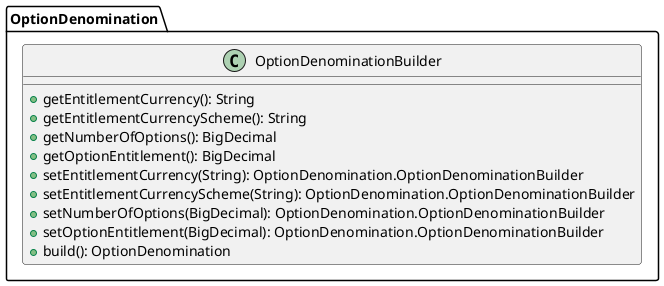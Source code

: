 @startuml

    class OptionDenomination.OptionDenominationBuilder [[OptionDenomination.OptionDenominationBuilder.html]] {
        +getEntitlementCurrency(): String
        +getEntitlementCurrencyScheme(): String
        +getNumberOfOptions(): BigDecimal
        +getOptionEntitlement(): BigDecimal
        +setEntitlementCurrency(String): OptionDenomination.OptionDenominationBuilder
        +setEntitlementCurrencyScheme(String): OptionDenomination.OptionDenominationBuilder
        +setNumberOfOptions(BigDecimal): OptionDenomination.OptionDenominationBuilder
        +setOptionEntitlement(BigDecimal): OptionDenomination.OptionDenominationBuilder
        +build(): OptionDenomination
    }

@enduml

